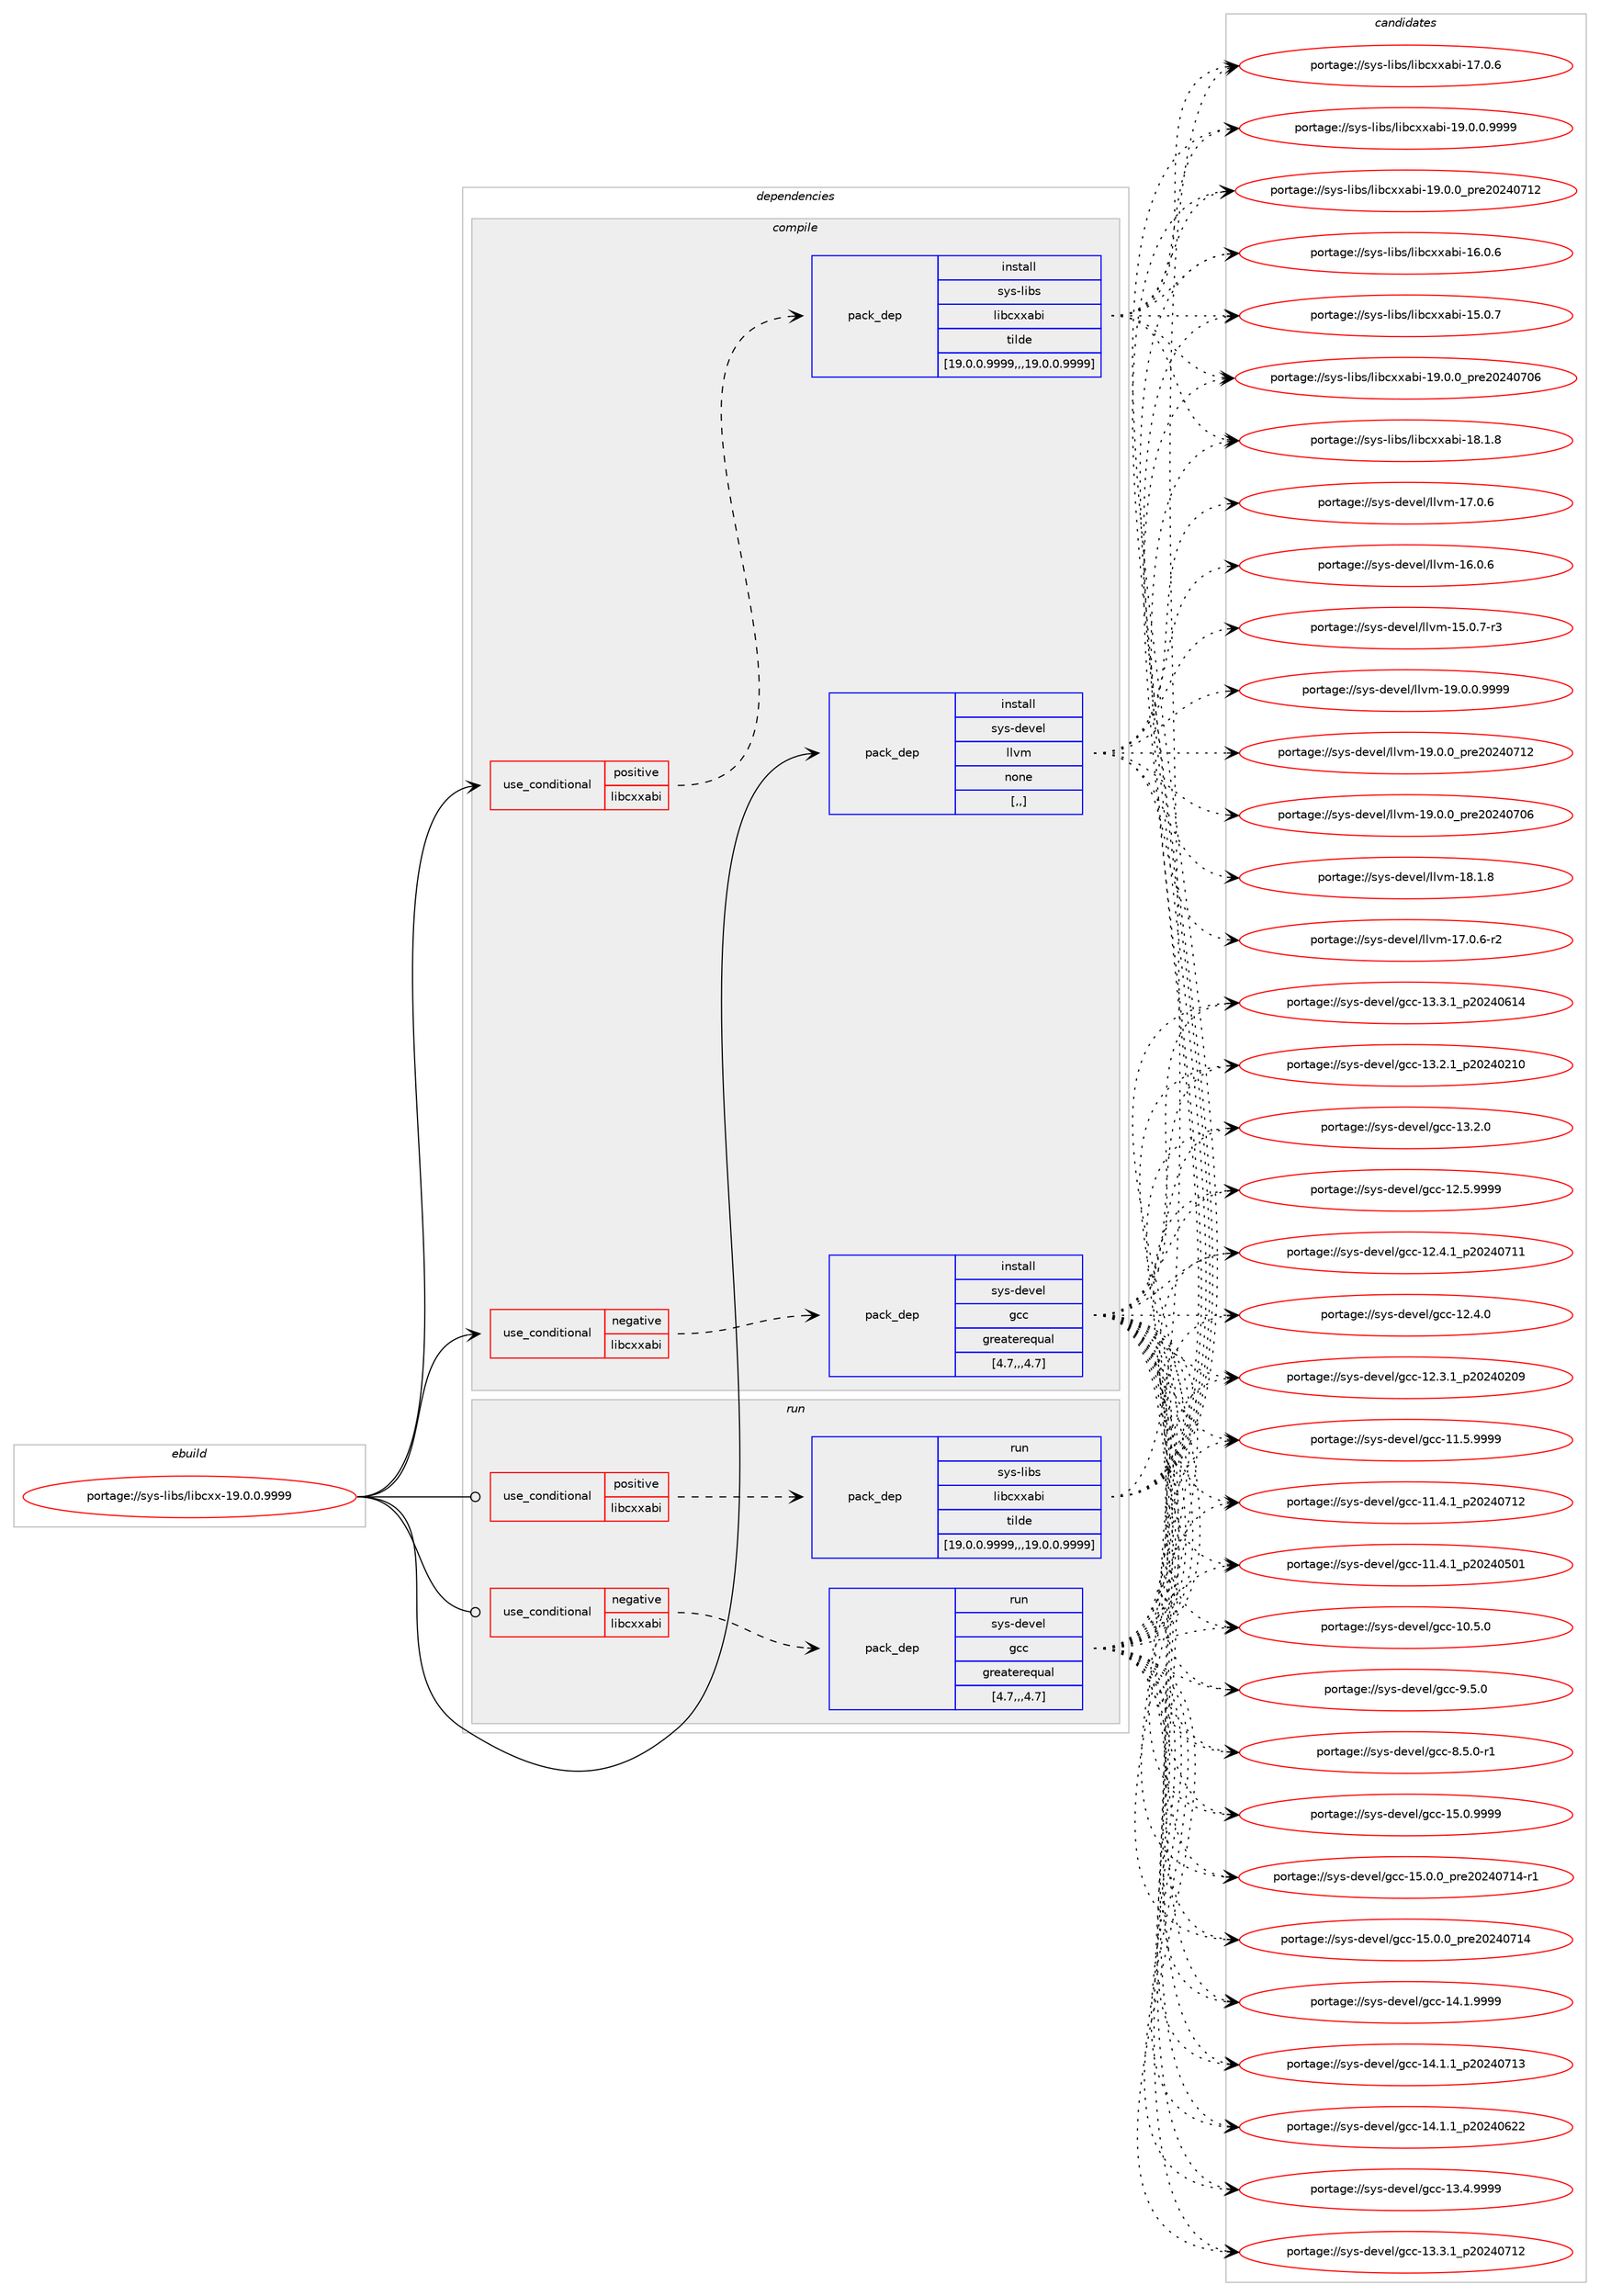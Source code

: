 digraph prolog {

# *************
# Graph options
# *************

newrank=true;
concentrate=true;
compound=true;
graph [rankdir=LR,fontname=Helvetica,fontsize=10,ranksep=1.5];#, ranksep=2.5, nodesep=0.2];
edge  [arrowhead=vee];
node  [fontname=Helvetica,fontsize=10];

# **********
# The ebuild
# **********

subgraph cluster_leftcol {
color=gray;
label=<<i>ebuild</i>>;
id [label="portage://sys-libs/libcxx-19.0.0.9999", color=red, width=4, href="../sys-libs/libcxx-19.0.0.9999.svg"];
}

# ****************
# The dependencies
# ****************

subgraph cluster_midcol {
color=gray;
label=<<i>dependencies</i>>;
subgraph cluster_compile {
fillcolor="#eeeeee";
style=filled;
label=<<i>compile</i>>;
subgraph cond116789 {
dependency438391 [label=<<TABLE BORDER="0" CELLBORDER="1" CELLSPACING="0" CELLPADDING="4"><TR><TD ROWSPAN="3" CELLPADDING="10">use_conditional</TD></TR><TR><TD>negative</TD></TR><TR><TD>libcxxabi</TD></TR></TABLE>>, shape=none, color=red];
subgraph pack318597 {
dependency438392 [label=<<TABLE BORDER="0" CELLBORDER="1" CELLSPACING="0" CELLPADDING="4" WIDTH="220"><TR><TD ROWSPAN="6" CELLPADDING="30">pack_dep</TD></TR><TR><TD WIDTH="110">install</TD></TR><TR><TD>sys-devel</TD></TR><TR><TD>gcc</TD></TR><TR><TD>greaterequal</TD></TR><TR><TD>[4.7,,,4.7]</TD></TR></TABLE>>, shape=none, color=blue];
}
dependency438391:e -> dependency438392:w [weight=20,style="dashed",arrowhead="vee"];
}
id:e -> dependency438391:w [weight=20,style="solid",arrowhead="vee"];
subgraph cond116790 {
dependency438393 [label=<<TABLE BORDER="0" CELLBORDER="1" CELLSPACING="0" CELLPADDING="4"><TR><TD ROWSPAN="3" CELLPADDING="10">use_conditional</TD></TR><TR><TD>positive</TD></TR><TR><TD>libcxxabi</TD></TR></TABLE>>, shape=none, color=red];
subgraph pack318598 {
dependency438394 [label=<<TABLE BORDER="0" CELLBORDER="1" CELLSPACING="0" CELLPADDING="4" WIDTH="220"><TR><TD ROWSPAN="6" CELLPADDING="30">pack_dep</TD></TR><TR><TD WIDTH="110">install</TD></TR><TR><TD>sys-libs</TD></TR><TR><TD>libcxxabi</TD></TR><TR><TD>tilde</TD></TR><TR><TD>[19.0.0.9999,,,19.0.0.9999]</TD></TR></TABLE>>, shape=none, color=blue];
}
dependency438393:e -> dependency438394:w [weight=20,style="dashed",arrowhead="vee"];
}
id:e -> dependency438393:w [weight=20,style="solid",arrowhead="vee"];
subgraph pack318599 {
dependency438395 [label=<<TABLE BORDER="0" CELLBORDER="1" CELLSPACING="0" CELLPADDING="4" WIDTH="220"><TR><TD ROWSPAN="6" CELLPADDING="30">pack_dep</TD></TR><TR><TD WIDTH="110">install</TD></TR><TR><TD>sys-devel</TD></TR><TR><TD>llvm</TD></TR><TR><TD>none</TD></TR><TR><TD>[,,]</TD></TR></TABLE>>, shape=none, color=blue];
}
id:e -> dependency438395:w [weight=20,style="solid",arrowhead="vee"];
}
subgraph cluster_compileandrun {
fillcolor="#eeeeee";
style=filled;
label=<<i>compile and run</i>>;
}
subgraph cluster_run {
fillcolor="#eeeeee";
style=filled;
label=<<i>run</i>>;
subgraph cond116791 {
dependency438396 [label=<<TABLE BORDER="0" CELLBORDER="1" CELLSPACING="0" CELLPADDING="4"><TR><TD ROWSPAN="3" CELLPADDING="10">use_conditional</TD></TR><TR><TD>negative</TD></TR><TR><TD>libcxxabi</TD></TR></TABLE>>, shape=none, color=red];
subgraph pack318600 {
dependency438397 [label=<<TABLE BORDER="0" CELLBORDER="1" CELLSPACING="0" CELLPADDING="4" WIDTH="220"><TR><TD ROWSPAN="6" CELLPADDING="30">pack_dep</TD></TR><TR><TD WIDTH="110">run</TD></TR><TR><TD>sys-devel</TD></TR><TR><TD>gcc</TD></TR><TR><TD>greaterequal</TD></TR><TR><TD>[4.7,,,4.7]</TD></TR></TABLE>>, shape=none, color=blue];
}
dependency438396:e -> dependency438397:w [weight=20,style="dashed",arrowhead="vee"];
}
id:e -> dependency438396:w [weight=20,style="solid",arrowhead="odot"];
subgraph cond116792 {
dependency438398 [label=<<TABLE BORDER="0" CELLBORDER="1" CELLSPACING="0" CELLPADDING="4"><TR><TD ROWSPAN="3" CELLPADDING="10">use_conditional</TD></TR><TR><TD>positive</TD></TR><TR><TD>libcxxabi</TD></TR></TABLE>>, shape=none, color=red];
subgraph pack318601 {
dependency438399 [label=<<TABLE BORDER="0" CELLBORDER="1" CELLSPACING="0" CELLPADDING="4" WIDTH="220"><TR><TD ROWSPAN="6" CELLPADDING="30">pack_dep</TD></TR><TR><TD WIDTH="110">run</TD></TR><TR><TD>sys-libs</TD></TR><TR><TD>libcxxabi</TD></TR><TR><TD>tilde</TD></TR><TR><TD>[19.0.0.9999,,,19.0.0.9999]</TD></TR></TABLE>>, shape=none, color=blue];
}
dependency438398:e -> dependency438399:w [weight=20,style="dashed",arrowhead="vee"];
}
id:e -> dependency438398:w [weight=20,style="solid",arrowhead="odot"];
}
}

# **************
# The candidates
# **************

subgraph cluster_choices {
rank=same;
color=gray;
label=<<i>candidates</i>>;

subgraph choice318597 {
color=black;
nodesep=1;
choice1151211154510010111810110847103999945495346484657575757 [label="portage://sys-devel/gcc-15.0.9999", color=red, width=4,href="../sys-devel/gcc-15.0.9999.svg"];
choice11512111545100101118101108471039999454953464846489511211410150485052485549524511449 [label="portage://sys-devel/gcc-15.0.0_pre20240714-r1", color=red, width=4,href="../sys-devel/gcc-15.0.0_pre20240714-r1.svg"];
choice1151211154510010111810110847103999945495346484648951121141015048505248554952 [label="portage://sys-devel/gcc-15.0.0_pre20240714", color=red, width=4,href="../sys-devel/gcc-15.0.0_pre20240714.svg"];
choice1151211154510010111810110847103999945495246494657575757 [label="portage://sys-devel/gcc-14.1.9999", color=red, width=4,href="../sys-devel/gcc-14.1.9999.svg"];
choice1151211154510010111810110847103999945495246494649951125048505248554951 [label="portage://sys-devel/gcc-14.1.1_p20240713", color=red, width=4,href="../sys-devel/gcc-14.1.1_p20240713.svg"];
choice1151211154510010111810110847103999945495246494649951125048505248545050 [label="portage://sys-devel/gcc-14.1.1_p20240622", color=red, width=4,href="../sys-devel/gcc-14.1.1_p20240622.svg"];
choice1151211154510010111810110847103999945495146524657575757 [label="portage://sys-devel/gcc-13.4.9999", color=red, width=4,href="../sys-devel/gcc-13.4.9999.svg"];
choice1151211154510010111810110847103999945495146514649951125048505248554950 [label="portage://sys-devel/gcc-13.3.1_p20240712", color=red, width=4,href="../sys-devel/gcc-13.3.1_p20240712.svg"];
choice1151211154510010111810110847103999945495146514649951125048505248544952 [label="portage://sys-devel/gcc-13.3.1_p20240614", color=red, width=4,href="../sys-devel/gcc-13.3.1_p20240614.svg"];
choice1151211154510010111810110847103999945495146504649951125048505248504948 [label="portage://sys-devel/gcc-13.2.1_p20240210", color=red, width=4,href="../sys-devel/gcc-13.2.1_p20240210.svg"];
choice1151211154510010111810110847103999945495146504648 [label="portage://sys-devel/gcc-13.2.0", color=red, width=4,href="../sys-devel/gcc-13.2.0.svg"];
choice1151211154510010111810110847103999945495046534657575757 [label="portage://sys-devel/gcc-12.5.9999", color=red, width=4,href="../sys-devel/gcc-12.5.9999.svg"];
choice1151211154510010111810110847103999945495046524649951125048505248554949 [label="portage://sys-devel/gcc-12.4.1_p20240711", color=red, width=4,href="../sys-devel/gcc-12.4.1_p20240711.svg"];
choice1151211154510010111810110847103999945495046524648 [label="portage://sys-devel/gcc-12.4.0", color=red, width=4,href="../sys-devel/gcc-12.4.0.svg"];
choice1151211154510010111810110847103999945495046514649951125048505248504857 [label="portage://sys-devel/gcc-12.3.1_p20240209", color=red, width=4,href="../sys-devel/gcc-12.3.1_p20240209.svg"];
choice1151211154510010111810110847103999945494946534657575757 [label="portage://sys-devel/gcc-11.5.9999", color=red, width=4,href="../sys-devel/gcc-11.5.9999.svg"];
choice1151211154510010111810110847103999945494946524649951125048505248554950 [label="portage://sys-devel/gcc-11.4.1_p20240712", color=red, width=4,href="../sys-devel/gcc-11.4.1_p20240712.svg"];
choice1151211154510010111810110847103999945494946524649951125048505248534849 [label="portage://sys-devel/gcc-11.4.1_p20240501", color=red, width=4,href="../sys-devel/gcc-11.4.1_p20240501.svg"];
choice1151211154510010111810110847103999945494846534648 [label="portage://sys-devel/gcc-10.5.0", color=red, width=4,href="../sys-devel/gcc-10.5.0.svg"];
choice11512111545100101118101108471039999455746534648 [label="portage://sys-devel/gcc-9.5.0", color=red, width=4,href="../sys-devel/gcc-9.5.0.svg"];
choice115121115451001011181011084710399994556465346484511449 [label="portage://sys-devel/gcc-8.5.0-r1", color=red, width=4,href="../sys-devel/gcc-8.5.0-r1.svg"];
dependency438392:e -> choice1151211154510010111810110847103999945495346484657575757:w [style=dotted,weight="100"];
dependency438392:e -> choice11512111545100101118101108471039999454953464846489511211410150485052485549524511449:w [style=dotted,weight="100"];
dependency438392:e -> choice1151211154510010111810110847103999945495346484648951121141015048505248554952:w [style=dotted,weight="100"];
dependency438392:e -> choice1151211154510010111810110847103999945495246494657575757:w [style=dotted,weight="100"];
dependency438392:e -> choice1151211154510010111810110847103999945495246494649951125048505248554951:w [style=dotted,weight="100"];
dependency438392:e -> choice1151211154510010111810110847103999945495246494649951125048505248545050:w [style=dotted,weight="100"];
dependency438392:e -> choice1151211154510010111810110847103999945495146524657575757:w [style=dotted,weight="100"];
dependency438392:e -> choice1151211154510010111810110847103999945495146514649951125048505248554950:w [style=dotted,weight="100"];
dependency438392:e -> choice1151211154510010111810110847103999945495146514649951125048505248544952:w [style=dotted,weight="100"];
dependency438392:e -> choice1151211154510010111810110847103999945495146504649951125048505248504948:w [style=dotted,weight="100"];
dependency438392:e -> choice1151211154510010111810110847103999945495146504648:w [style=dotted,weight="100"];
dependency438392:e -> choice1151211154510010111810110847103999945495046534657575757:w [style=dotted,weight="100"];
dependency438392:e -> choice1151211154510010111810110847103999945495046524649951125048505248554949:w [style=dotted,weight="100"];
dependency438392:e -> choice1151211154510010111810110847103999945495046524648:w [style=dotted,weight="100"];
dependency438392:e -> choice1151211154510010111810110847103999945495046514649951125048505248504857:w [style=dotted,weight="100"];
dependency438392:e -> choice1151211154510010111810110847103999945494946534657575757:w [style=dotted,weight="100"];
dependency438392:e -> choice1151211154510010111810110847103999945494946524649951125048505248554950:w [style=dotted,weight="100"];
dependency438392:e -> choice1151211154510010111810110847103999945494946524649951125048505248534849:w [style=dotted,weight="100"];
dependency438392:e -> choice1151211154510010111810110847103999945494846534648:w [style=dotted,weight="100"];
dependency438392:e -> choice11512111545100101118101108471039999455746534648:w [style=dotted,weight="100"];
dependency438392:e -> choice115121115451001011181011084710399994556465346484511449:w [style=dotted,weight="100"];
}
subgraph choice318598 {
color=black;
nodesep=1;
choice11512111545108105981154710810598991201209798105454957464846484657575757 [label="portage://sys-libs/libcxxabi-19.0.0.9999", color=red, width=4,href="../sys-libs/libcxxabi-19.0.0.9999.svg"];
choice1151211154510810598115471081059899120120979810545495746484648951121141015048505248554950 [label="portage://sys-libs/libcxxabi-19.0.0_pre20240712", color=red, width=4,href="../sys-libs/libcxxabi-19.0.0_pre20240712.svg"];
choice1151211154510810598115471081059899120120979810545495746484648951121141015048505248554854 [label="portage://sys-libs/libcxxabi-19.0.0_pre20240706", color=red, width=4,href="../sys-libs/libcxxabi-19.0.0_pre20240706.svg"];
choice1151211154510810598115471081059899120120979810545495646494656 [label="portage://sys-libs/libcxxabi-18.1.8", color=red, width=4,href="../sys-libs/libcxxabi-18.1.8.svg"];
choice1151211154510810598115471081059899120120979810545495546484654 [label="portage://sys-libs/libcxxabi-17.0.6", color=red, width=4,href="../sys-libs/libcxxabi-17.0.6.svg"];
choice1151211154510810598115471081059899120120979810545495446484654 [label="portage://sys-libs/libcxxabi-16.0.6", color=red, width=4,href="../sys-libs/libcxxabi-16.0.6.svg"];
choice1151211154510810598115471081059899120120979810545495346484655 [label="portage://sys-libs/libcxxabi-15.0.7", color=red, width=4,href="../sys-libs/libcxxabi-15.0.7.svg"];
dependency438394:e -> choice11512111545108105981154710810598991201209798105454957464846484657575757:w [style=dotted,weight="100"];
dependency438394:e -> choice1151211154510810598115471081059899120120979810545495746484648951121141015048505248554950:w [style=dotted,weight="100"];
dependency438394:e -> choice1151211154510810598115471081059899120120979810545495746484648951121141015048505248554854:w [style=dotted,weight="100"];
dependency438394:e -> choice1151211154510810598115471081059899120120979810545495646494656:w [style=dotted,weight="100"];
dependency438394:e -> choice1151211154510810598115471081059899120120979810545495546484654:w [style=dotted,weight="100"];
dependency438394:e -> choice1151211154510810598115471081059899120120979810545495446484654:w [style=dotted,weight="100"];
dependency438394:e -> choice1151211154510810598115471081059899120120979810545495346484655:w [style=dotted,weight="100"];
}
subgraph choice318599 {
color=black;
nodesep=1;
choice1151211154510010111810110847108108118109454957464846484657575757 [label="portage://sys-devel/llvm-19.0.0.9999", color=red, width=4,href="../sys-devel/llvm-19.0.0.9999.svg"];
choice115121115451001011181011084710810811810945495746484648951121141015048505248554950 [label="portage://sys-devel/llvm-19.0.0_pre20240712", color=red, width=4,href="../sys-devel/llvm-19.0.0_pre20240712.svg"];
choice115121115451001011181011084710810811810945495746484648951121141015048505248554854 [label="portage://sys-devel/llvm-19.0.0_pre20240706", color=red, width=4,href="../sys-devel/llvm-19.0.0_pre20240706.svg"];
choice115121115451001011181011084710810811810945495646494656 [label="portage://sys-devel/llvm-18.1.8", color=red, width=4,href="../sys-devel/llvm-18.1.8.svg"];
choice1151211154510010111810110847108108118109454955464846544511450 [label="portage://sys-devel/llvm-17.0.6-r2", color=red, width=4,href="../sys-devel/llvm-17.0.6-r2.svg"];
choice115121115451001011181011084710810811810945495546484654 [label="portage://sys-devel/llvm-17.0.6", color=red, width=4,href="../sys-devel/llvm-17.0.6.svg"];
choice115121115451001011181011084710810811810945495446484654 [label="portage://sys-devel/llvm-16.0.6", color=red, width=4,href="../sys-devel/llvm-16.0.6.svg"];
choice1151211154510010111810110847108108118109454953464846554511451 [label="portage://sys-devel/llvm-15.0.7-r3", color=red, width=4,href="../sys-devel/llvm-15.0.7-r3.svg"];
dependency438395:e -> choice1151211154510010111810110847108108118109454957464846484657575757:w [style=dotted,weight="100"];
dependency438395:e -> choice115121115451001011181011084710810811810945495746484648951121141015048505248554950:w [style=dotted,weight="100"];
dependency438395:e -> choice115121115451001011181011084710810811810945495746484648951121141015048505248554854:w [style=dotted,weight="100"];
dependency438395:e -> choice115121115451001011181011084710810811810945495646494656:w [style=dotted,weight="100"];
dependency438395:e -> choice1151211154510010111810110847108108118109454955464846544511450:w [style=dotted,weight="100"];
dependency438395:e -> choice115121115451001011181011084710810811810945495546484654:w [style=dotted,weight="100"];
dependency438395:e -> choice115121115451001011181011084710810811810945495446484654:w [style=dotted,weight="100"];
dependency438395:e -> choice1151211154510010111810110847108108118109454953464846554511451:w [style=dotted,weight="100"];
}
subgraph choice318600 {
color=black;
nodesep=1;
choice1151211154510010111810110847103999945495346484657575757 [label="portage://sys-devel/gcc-15.0.9999", color=red, width=4,href="../sys-devel/gcc-15.0.9999.svg"];
choice11512111545100101118101108471039999454953464846489511211410150485052485549524511449 [label="portage://sys-devel/gcc-15.0.0_pre20240714-r1", color=red, width=4,href="../sys-devel/gcc-15.0.0_pre20240714-r1.svg"];
choice1151211154510010111810110847103999945495346484648951121141015048505248554952 [label="portage://sys-devel/gcc-15.0.0_pre20240714", color=red, width=4,href="../sys-devel/gcc-15.0.0_pre20240714.svg"];
choice1151211154510010111810110847103999945495246494657575757 [label="portage://sys-devel/gcc-14.1.9999", color=red, width=4,href="../sys-devel/gcc-14.1.9999.svg"];
choice1151211154510010111810110847103999945495246494649951125048505248554951 [label="portage://sys-devel/gcc-14.1.1_p20240713", color=red, width=4,href="../sys-devel/gcc-14.1.1_p20240713.svg"];
choice1151211154510010111810110847103999945495246494649951125048505248545050 [label="portage://sys-devel/gcc-14.1.1_p20240622", color=red, width=4,href="../sys-devel/gcc-14.1.1_p20240622.svg"];
choice1151211154510010111810110847103999945495146524657575757 [label="portage://sys-devel/gcc-13.4.9999", color=red, width=4,href="../sys-devel/gcc-13.4.9999.svg"];
choice1151211154510010111810110847103999945495146514649951125048505248554950 [label="portage://sys-devel/gcc-13.3.1_p20240712", color=red, width=4,href="../sys-devel/gcc-13.3.1_p20240712.svg"];
choice1151211154510010111810110847103999945495146514649951125048505248544952 [label="portage://sys-devel/gcc-13.3.1_p20240614", color=red, width=4,href="../sys-devel/gcc-13.3.1_p20240614.svg"];
choice1151211154510010111810110847103999945495146504649951125048505248504948 [label="portage://sys-devel/gcc-13.2.1_p20240210", color=red, width=4,href="../sys-devel/gcc-13.2.1_p20240210.svg"];
choice1151211154510010111810110847103999945495146504648 [label="portage://sys-devel/gcc-13.2.0", color=red, width=4,href="../sys-devel/gcc-13.2.0.svg"];
choice1151211154510010111810110847103999945495046534657575757 [label="portage://sys-devel/gcc-12.5.9999", color=red, width=4,href="../sys-devel/gcc-12.5.9999.svg"];
choice1151211154510010111810110847103999945495046524649951125048505248554949 [label="portage://sys-devel/gcc-12.4.1_p20240711", color=red, width=4,href="../sys-devel/gcc-12.4.1_p20240711.svg"];
choice1151211154510010111810110847103999945495046524648 [label="portage://sys-devel/gcc-12.4.0", color=red, width=4,href="../sys-devel/gcc-12.4.0.svg"];
choice1151211154510010111810110847103999945495046514649951125048505248504857 [label="portage://sys-devel/gcc-12.3.1_p20240209", color=red, width=4,href="../sys-devel/gcc-12.3.1_p20240209.svg"];
choice1151211154510010111810110847103999945494946534657575757 [label="portage://sys-devel/gcc-11.5.9999", color=red, width=4,href="../sys-devel/gcc-11.5.9999.svg"];
choice1151211154510010111810110847103999945494946524649951125048505248554950 [label="portage://sys-devel/gcc-11.4.1_p20240712", color=red, width=4,href="../sys-devel/gcc-11.4.1_p20240712.svg"];
choice1151211154510010111810110847103999945494946524649951125048505248534849 [label="portage://sys-devel/gcc-11.4.1_p20240501", color=red, width=4,href="../sys-devel/gcc-11.4.1_p20240501.svg"];
choice1151211154510010111810110847103999945494846534648 [label="portage://sys-devel/gcc-10.5.0", color=red, width=4,href="../sys-devel/gcc-10.5.0.svg"];
choice11512111545100101118101108471039999455746534648 [label="portage://sys-devel/gcc-9.5.0", color=red, width=4,href="../sys-devel/gcc-9.5.0.svg"];
choice115121115451001011181011084710399994556465346484511449 [label="portage://sys-devel/gcc-8.5.0-r1", color=red, width=4,href="../sys-devel/gcc-8.5.0-r1.svg"];
dependency438397:e -> choice1151211154510010111810110847103999945495346484657575757:w [style=dotted,weight="100"];
dependency438397:e -> choice11512111545100101118101108471039999454953464846489511211410150485052485549524511449:w [style=dotted,weight="100"];
dependency438397:e -> choice1151211154510010111810110847103999945495346484648951121141015048505248554952:w [style=dotted,weight="100"];
dependency438397:e -> choice1151211154510010111810110847103999945495246494657575757:w [style=dotted,weight="100"];
dependency438397:e -> choice1151211154510010111810110847103999945495246494649951125048505248554951:w [style=dotted,weight="100"];
dependency438397:e -> choice1151211154510010111810110847103999945495246494649951125048505248545050:w [style=dotted,weight="100"];
dependency438397:e -> choice1151211154510010111810110847103999945495146524657575757:w [style=dotted,weight="100"];
dependency438397:e -> choice1151211154510010111810110847103999945495146514649951125048505248554950:w [style=dotted,weight="100"];
dependency438397:e -> choice1151211154510010111810110847103999945495146514649951125048505248544952:w [style=dotted,weight="100"];
dependency438397:e -> choice1151211154510010111810110847103999945495146504649951125048505248504948:w [style=dotted,weight="100"];
dependency438397:e -> choice1151211154510010111810110847103999945495146504648:w [style=dotted,weight="100"];
dependency438397:e -> choice1151211154510010111810110847103999945495046534657575757:w [style=dotted,weight="100"];
dependency438397:e -> choice1151211154510010111810110847103999945495046524649951125048505248554949:w [style=dotted,weight="100"];
dependency438397:e -> choice1151211154510010111810110847103999945495046524648:w [style=dotted,weight="100"];
dependency438397:e -> choice1151211154510010111810110847103999945495046514649951125048505248504857:w [style=dotted,weight="100"];
dependency438397:e -> choice1151211154510010111810110847103999945494946534657575757:w [style=dotted,weight="100"];
dependency438397:e -> choice1151211154510010111810110847103999945494946524649951125048505248554950:w [style=dotted,weight="100"];
dependency438397:e -> choice1151211154510010111810110847103999945494946524649951125048505248534849:w [style=dotted,weight="100"];
dependency438397:e -> choice1151211154510010111810110847103999945494846534648:w [style=dotted,weight="100"];
dependency438397:e -> choice11512111545100101118101108471039999455746534648:w [style=dotted,weight="100"];
dependency438397:e -> choice115121115451001011181011084710399994556465346484511449:w [style=dotted,weight="100"];
}
subgraph choice318601 {
color=black;
nodesep=1;
choice11512111545108105981154710810598991201209798105454957464846484657575757 [label="portage://sys-libs/libcxxabi-19.0.0.9999", color=red, width=4,href="../sys-libs/libcxxabi-19.0.0.9999.svg"];
choice1151211154510810598115471081059899120120979810545495746484648951121141015048505248554950 [label="portage://sys-libs/libcxxabi-19.0.0_pre20240712", color=red, width=4,href="../sys-libs/libcxxabi-19.0.0_pre20240712.svg"];
choice1151211154510810598115471081059899120120979810545495746484648951121141015048505248554854 [label="portage://sys-libs/libcxxabi-19.0.0_pre20240706", color=red, width=4,href="../sys-libs/libcxxabi-19.0.0_pre20240706.svg"];
choice1151211154510810598115471081059899120120979810545495646494656 [label="portage://sys-libs/libcxxabi-18.1.8", color=red, width=4,href="../sys-libs/libcxxabi-18.1.8.svg"];
choice1151211154510810598115471081059899120120979810545495546484654 [label="portage://sys-libs/libcxxabi-17.0.6", color=red, width=4,href="../sys-libs/libcxxabi-17.0.6.svg"];
choice1151211154510810598115471081059899120120979810545495446484654 [label="portage://sys-libs/libcxxabi-16.0.6", color=red, width=4,href="../sys-libs/libcxxabi-16.0.6.svg"];
choice1151211154510810598115471081059899120120979810545495346484655 [label="portage://sys-libs/libcxxabi-15.0.7", color=red, width=4,href="../sys-libs/libcxxabi-15.0.7.svg"];
dependency438399:e -> choice11512111545108105981154710810598991201209798105454957464846484657575757:w [style=dotted,weight="100"];
dependency438399:e -> choice1151211154510810598115471081059899120120979810545495746484648951121141015048505248554950:w [style=dotted,weight="100"];
dependency438399:e -> choice1151211154510810598115471081059899120120979810545495746484648951121141015048505248554854:w [style=dotted,weight="100"];
dependency438399:e -> choice1151211154510810598115471081059899120120979810545495646494656:w [style=dotted,weight="100"];
dependency438399:e -> choice1151211154510810598115471081059899120120979810545495546484654:w [style=dotted,weight="100"];
dependency438399:e -> choice1151211154510810598115471081059899120120979810545495446484654:w [style=dotted,weight="100"];
dependency438399:e -> choice1151211154510810598115471081059899120120979810545495346484655:w [style=dotted,weight="100"];
}
}

}
